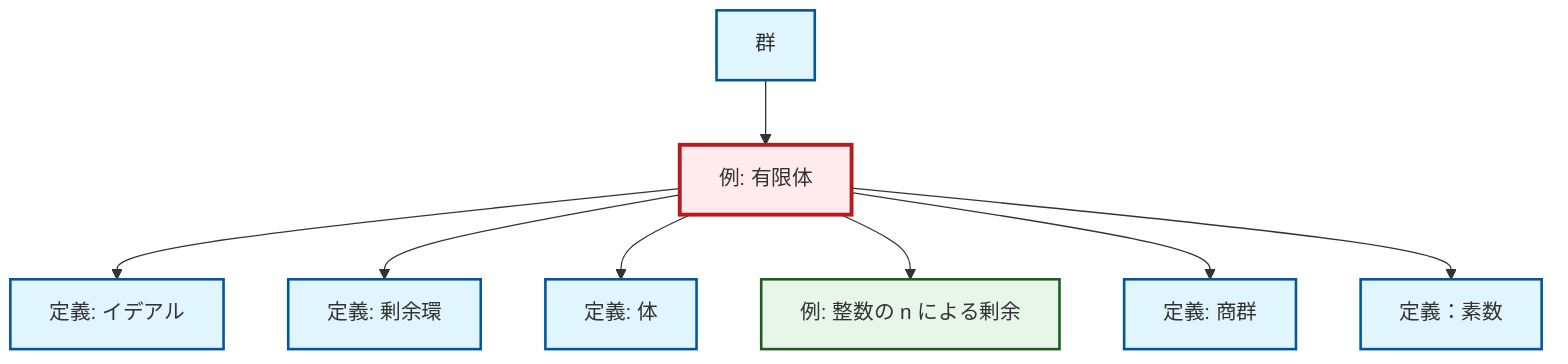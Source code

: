 graph TD
    classDef definition fill:#e1f5fe,stroke:#01579b,stroke-width:2px
    classDef theorem fill:#f3e5f5,stroke:#4a148c,stroke-width:2px
    classDef axiom fill:#fff3e0,stroke:#e65100,stroke-width:2px
    classDef example fill:#e8f5e9,stroke:#1b5e20,stroke-width:2px
    classDef current fill:#ffebee,stroke:#b71c1c,stroke-width:3px
    def-ideal["定義: イデアル"]:::definition
    def-field["定義: 体"]:::definition
    def-quotient-ring["定義: 剰余環"]:::definition
    ex-finite-field["例: 有限体"]:::example
    ex-quotient-integers-mod-n["例: 整数の n による剰余"]:::example
    def-prime["定義：素数"]:::definition
    def-group["群"]:::definition
    def-quotient-group["定義: 商群"]:::definition
    ex-finite-field --> def-ideal
    ex-finite-field --> def-quotient-ring
    ex-finite-field --> def-field
    ex-finite-field --> ex-quotient-integers-mod-n
    ex-finite-field --> def-quotient-group
    ex-finite-field --> def-prime
    def-group --> ex-finite-field
    class ex-finite-field current